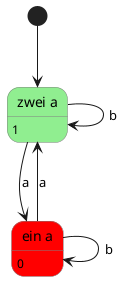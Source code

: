 @startuml
skinparam state {
  BackgroundColor<<YES>> LightGreen
  BackgroundColor<<NO>> Red
  BorderColor Gray
}

[*] --> 1

state "ein a" as 0 <<NO>>
state "zwei a" as 1 <<YES>>

0: 0
1: 1

0 --> 0 : b
0 --> 1 : a
1 --> 0 : a
1 --> 1 : b




@enduml
